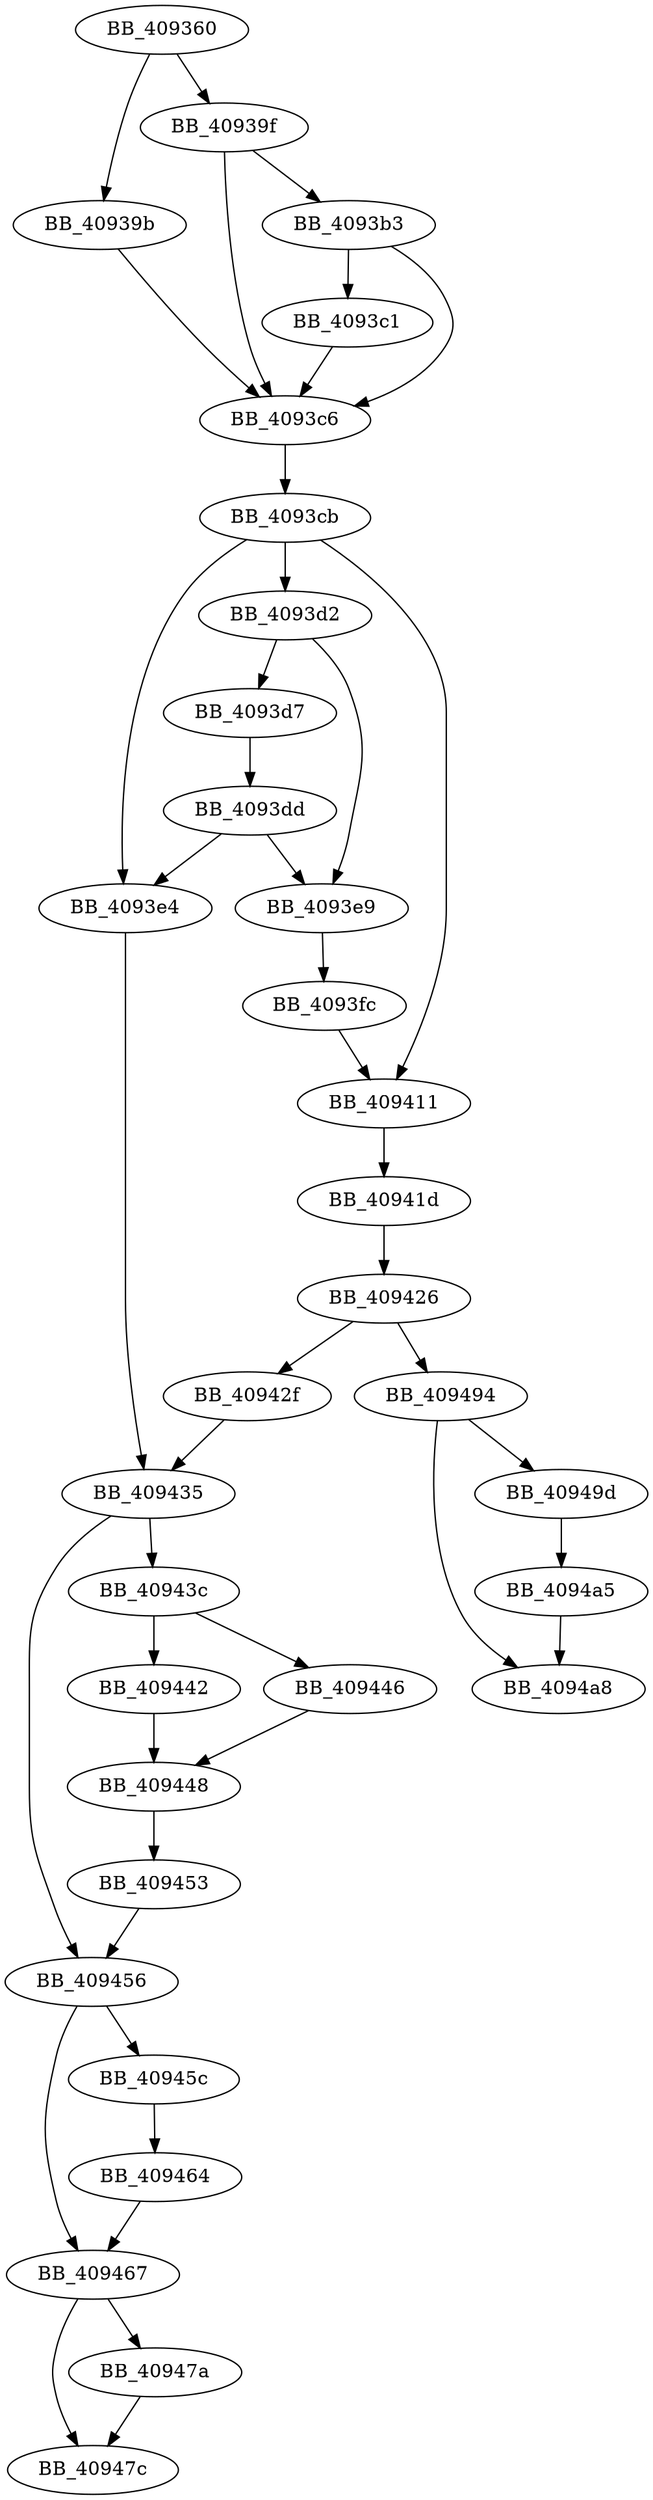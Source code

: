 DiGraph sub_409360{
BB_409360->BB_40939b
BB_409360->BB_40939f
BB_40939b->BB_4093c6
BB_40939f->BB_4093b3
BB_40939f->BB_4093c6
BB_4093b3->BB_4093c1
BB_4093b3->BB_4093c6
BB_4093c1->BB_4093c6
BB_4093c6->BB_4093cb
BB_4093cb->BB_4093d2
BB_4093cb->BB_4093e4
BB_4093cb->BB_409411
BB_4093d2->BB_4093d7
BB_4093d2->BB_4093e9
BB_4093d7->BB_4093dd
BB_4093dd->BB_4093e4
BB_4093dd->BB_4093e9
BB_4093e4->BB_409435
BB_4093e9->BB_4093fc
BB_4093fc->BB_409411
BB_409411->BB_40941d
BB_40941d->BB_409426
BB_409426->BB_40942f
BB_409426->BB_409494
BB_40942f->BB_409435
BB_409435->BB_40943c
BB_409435->BB_409456
BB_40943c->BB_409442
BB_40943c->BB_409446
BB_409442->BB_409448
BB_409446->BB_409448
BB_409448->BB_409453
BB_409453->BB_409456
BB_409456->BB_40945c
BB_409456->BB_409467
BB_40945c->BB_409464
BB_409464->BB_409467
BB_409467->BB_40947a
BB_409467->BB_40947c
BB_40947a->BB_40947c
BB_409494->BB_40949d
BB_409494->BB_4094a8
BB_40949d->BB_4094a5
BB_4094a5->BB_4094a8
}
